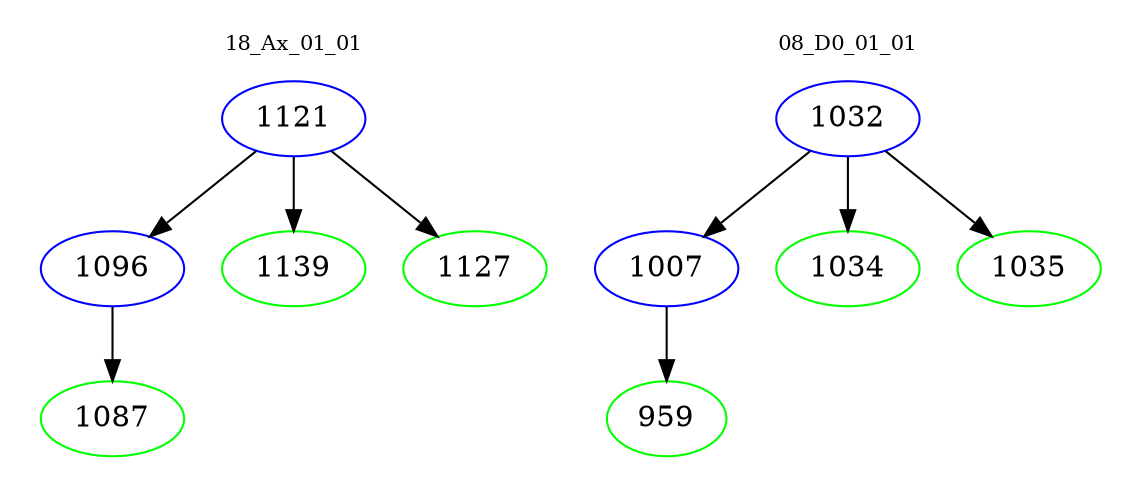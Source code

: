 digraph{
subgraph cluster_0 {
color = white
label = "18_Ax_01_01";
fontsize=10;
T0_1121 [label="1121", color="blue"]
T0_1121 -> T0_1096 [color="black"]
T0_1096 [label="1096", color="blue"]
T0_1096 -> T0_1087 [color="black"]
T0_1087 [label="1087", color="green"]
T0_1121 -> T0_1139 [color="black"]
T0_1139 [label="1139", color="green"]
T0_1121 -> T0_1127 [color="black"]
T0_1127 [label="1127", color="green"]
}
subgraph cluster_1 {
color = white
label = "08_D0_01_01";
fontsize=10;
T1_1032 [label="1032", color="blue"]
T1_1032 -> T1_1007 [color="black"]
T1_1007 [label="1007", color="blue"]
T1_1007 -> T1_959 [color="black"]
T1_959 [label="959", color="green"]
T1_1032 -> T1_1034 [color="black"]
T1_1034 [label="1034", color="green"]
T1_1032 -> T1_1035 [color="black"]
T1_1035 [label="1035", color="green"]
}
}
